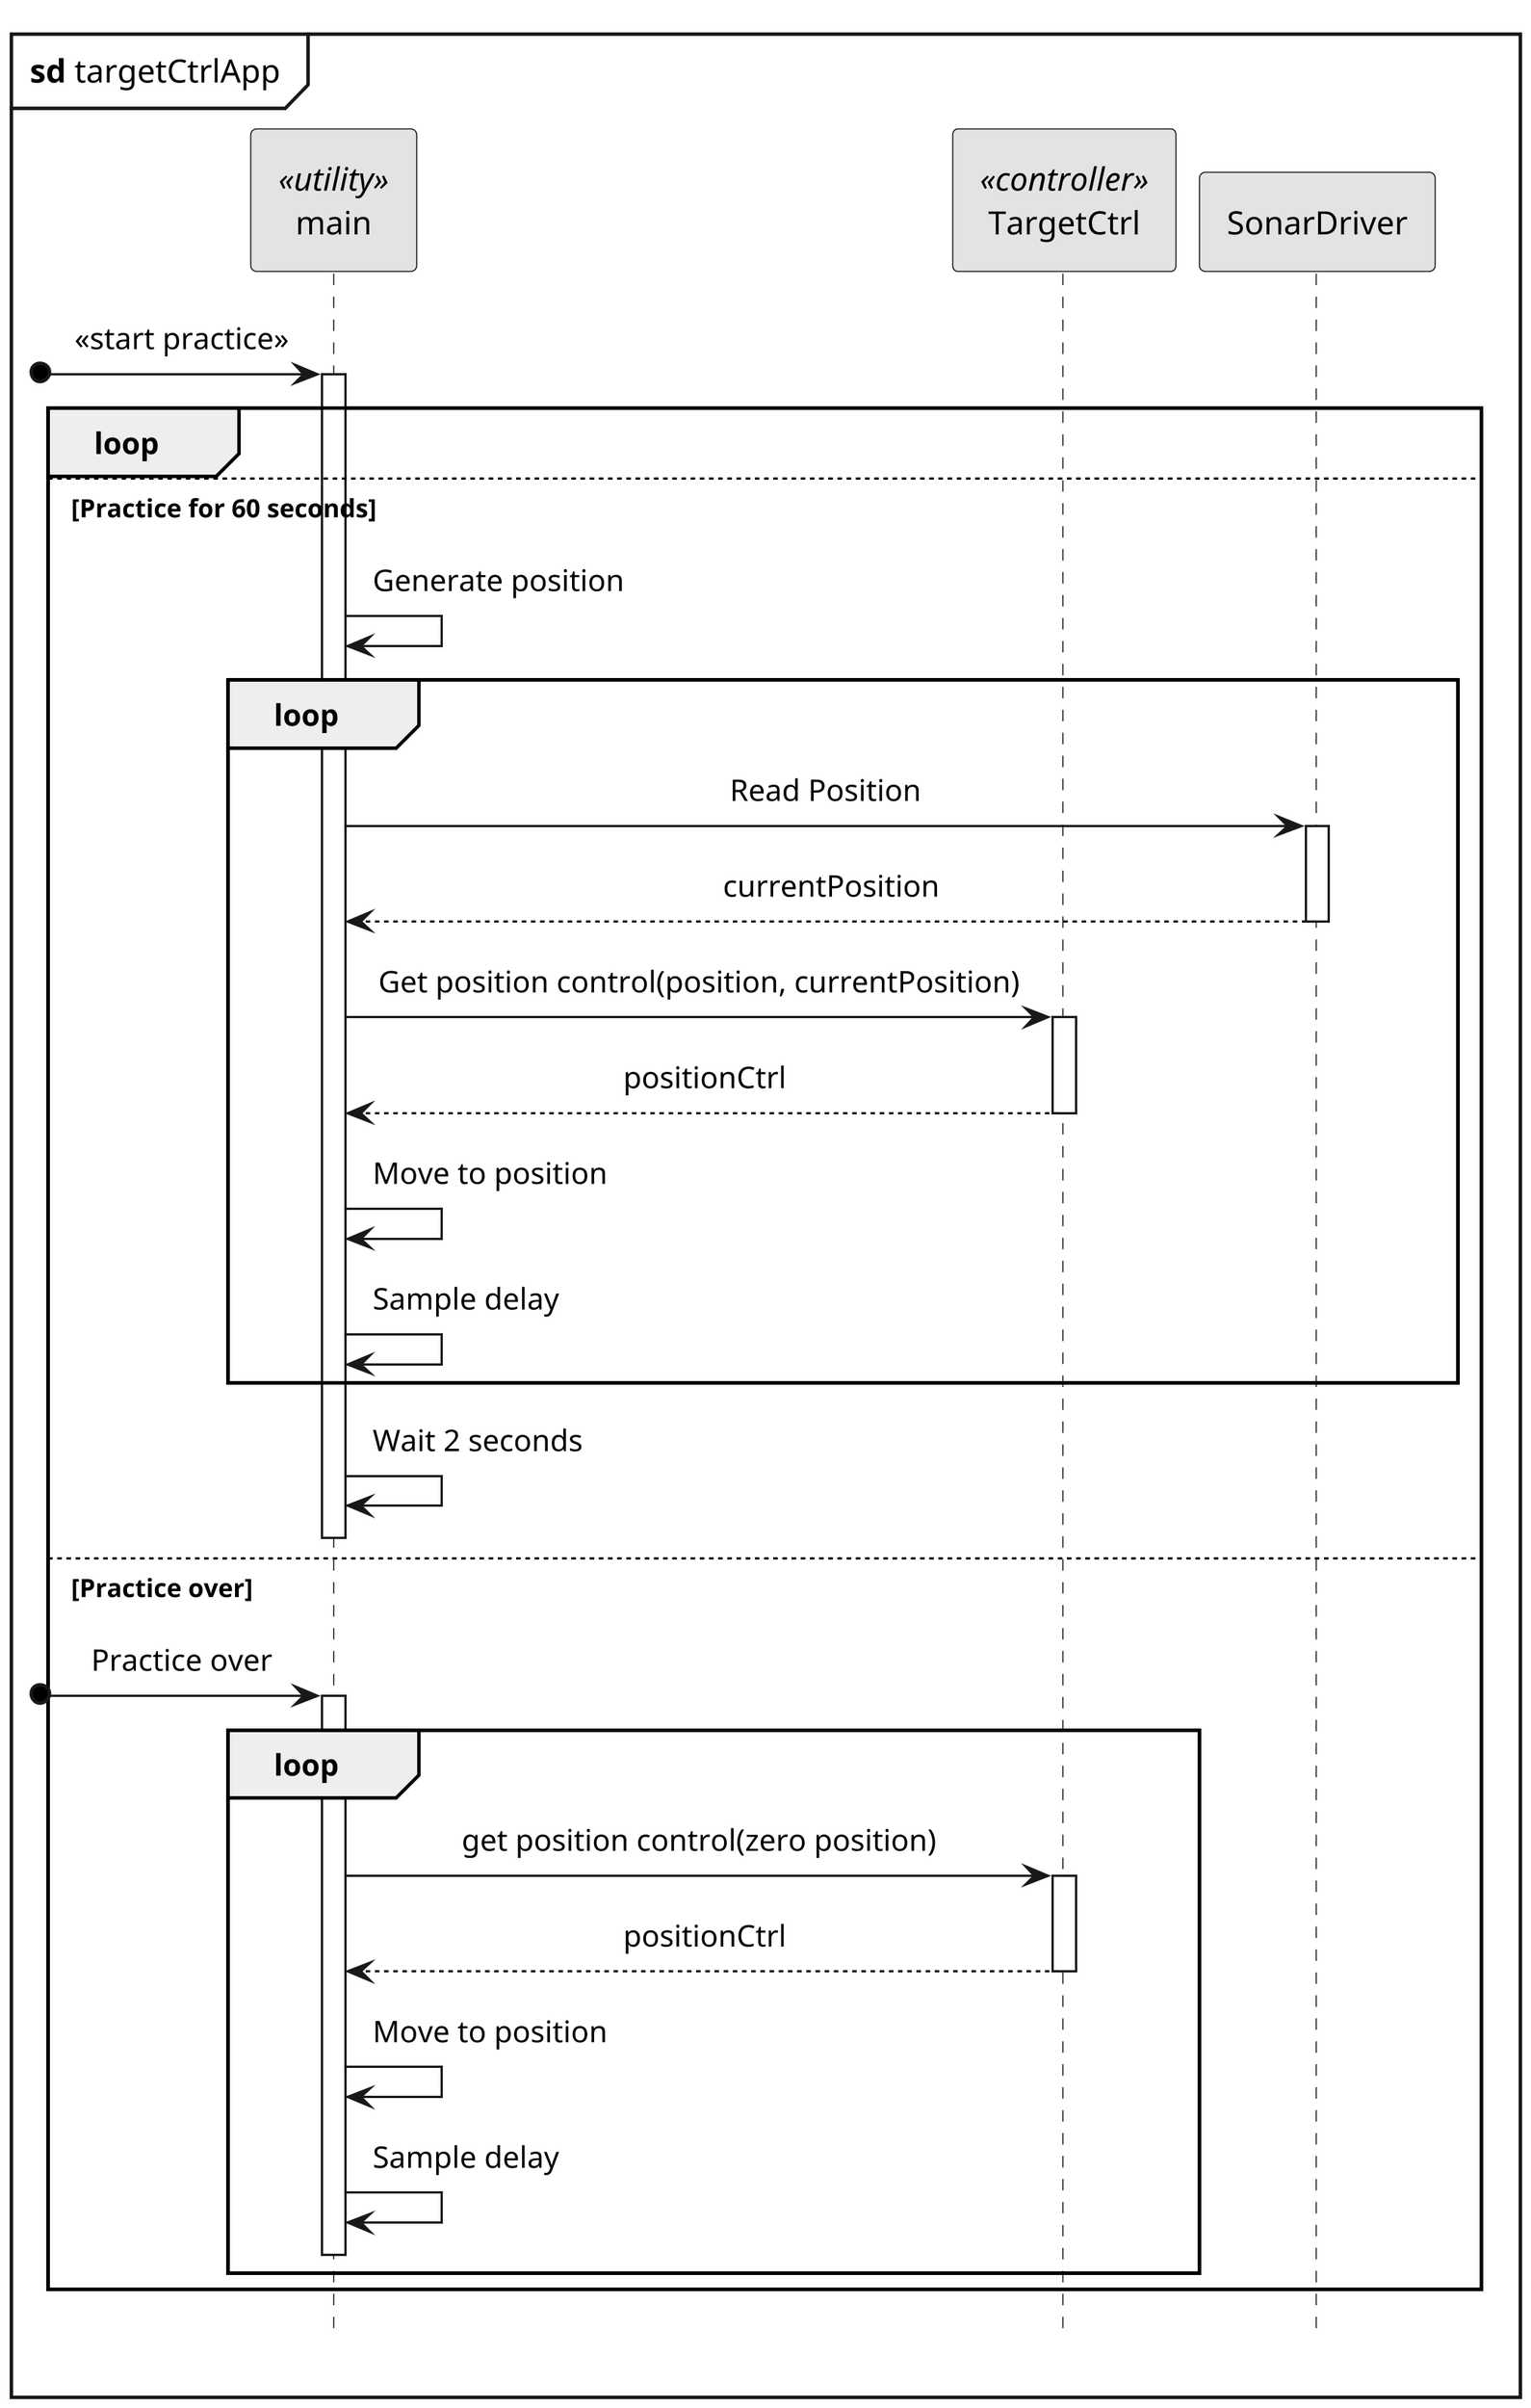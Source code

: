 @startuml targetCtrlApp_sd

hide footbox

skinparam {
    monochrome true
    dpi 300
    padding 5
    sequenceMessageAlign center
    packageStyle frame
    shadowing false
    'backgroundColor transparent
}

mainframe **sd** targetCtrlApp

participant main <<utility>>
participant TargetCtrl <<controller>>
participant SonarDriver

[o-> main: <<start practice>>
activate main

loop
    else Practice for 60 seconds
    main -> main: Generate position
    loop
        main -> SonarDriver: Read Position
        activate SonarDriver
        return currentPosition
        deactivate SonarDriver
        main -> TargetCtrl: Get position control(position, currentPosition)
        activate TargetCtrl
        return positionCtrl
        deactivate TargetCtrl
        main -> main: Move to position
        main -> main: Sample delay
    end
    main -> main: Wait 2 seconds
    TargetCtrl -[hidden]> main

    deactivate main



    else Practice over
    
    [o-> main: Practice over
    activate main
    loop
        main -> TargetCtrl: get position control(zero position)
        activate TargetCtrl
        return positionCtrl
        deactivate TargetCtrl
        main -> main: Move to position
        main -> main: Sample delay
        TargetCtrl -[hidden]> main
        deactivate TargetCtrl
        deactivate main
    end
end

@enduml